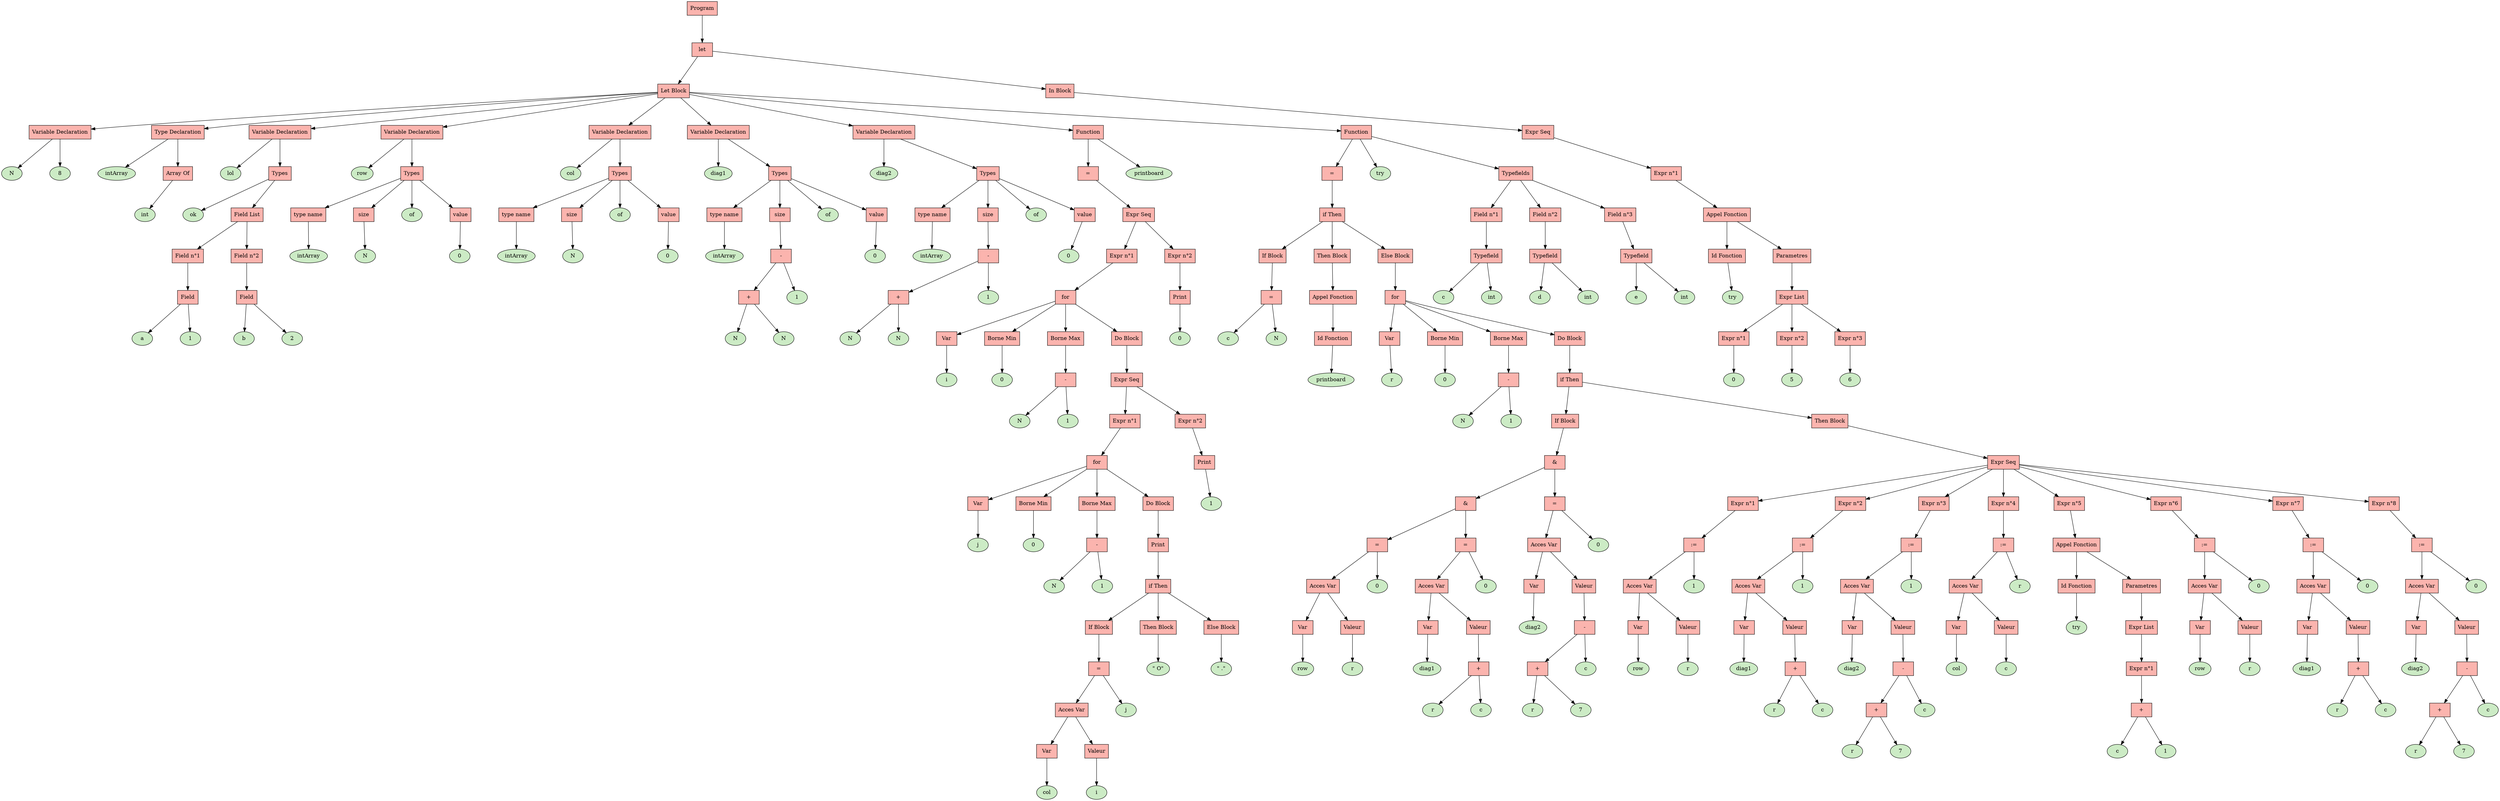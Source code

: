digraph "ast"{

	nodesep=1;
	ranksep=1;

	N0 [label="Program", shape="box", fillcolor="#fbb4ae", style=filled];
	N1 [label="let", shape="box", fillcolor="#fbb4ae", style=filled];
	N2 [label="Let Block", shape="box", fillcolor="#fbb4ae", style=filled];
	N3 [label="Variable Declaration", shape="box", fillcolor="#fbb4ae", style=filled];
	N4 [label="N", shape="oval", fillcolor="#ccebc5", style=filled];
	N5 [label="8", shape="oval", fillcolor="#ccebc5", style=filled];
	N6 [label="Type Declaration", shape="box", fillcolor="#fbb4ae", style=filled];
	N7 [label="intArray", shape="oval", fillcolor="#ccebc5", style=filled];
	N9 [label="int", shape="oval", fillcolor="#ccebc5", style=filled];
	N8 [label="Array Of", shape="box", fillcolor="#fbb4ae", style=filled];
	N10 [label="Variable Declaration", shape="box", fillcolor="#fbb4ae", style=filled];
	N11 [label="lol", shape="oval", fillcolor="#ccebc5", style=filled];
	N12 [label="Types", shape="box", fillcolor="#fbb4ae", style=filled];
	N13 [label="ok", shape="oval", fillcolor="#ccebc5", style=filled];
	N14 [label="Field List", shape="box", fillcolor="#fbb4ae", style=filled];
	N15 [label="Field", shape="box", fillcolor="#fbb4ae", style=filled];
	N16 [label="a", shape="oval", fillcolor="#ccebc5", style=filled];
	N17 [label="1", shape="oval", fillcolor="#ccebc5", style=filled];
	N18 [label="Field n°1", shape="box", fillcolor="#fbb4ae", style=filled];
	N19 [label="Field", shape="box", fillcolor="#fbb4ae", style=filled];
	N20 [label="b", shape="oval", fillcolor="#ccebc5", style=filled];
	N21 [label="2", shape="oval", fillcolor="#ccebc5", style=filled];
	N22 [label="Field n°2", shape="box", fillcolor="#fbb4ae", style=filled];
	N23 [label="Variable Declaration", shape="box", fillcolor="#fbb4ae", style=filled];
	N24 [label="row", shape="oval", fillcolor="#ccebc5", style=filled];
	N25 [label="Types", shape="box", fillcolor="#fbb4ae", style=filled];
	N26 [label="intArray", shape="oval", fillcolor="#ccebc5", style=filled];
	N27 [label="type name", shape="box", fillcolor="#fbb4ae", style=filled];
	N30 [label="N", shape="oval", fillcolor="#ccebc5", style=filled];
	N28 [label="size", shape="box", fillcolor="#fbb4ae", style=filled];
	N31 [label="of", shape="oval", fillcolor="#ccebc5", style=filled];
	N29 [label="value", shape="box", fillcolor="#fbb4ae", style=filled];
	N32 [label="0", shape="oval", fillcolor="#ccebc5", style=filled];
	N33 [label="Variable Declaration", shape="box", fillcolor="#fbb4ae", style=filled];
	N34 [label="col", shape="oval", fillcolor="#ccebc5", style=filled];
	N35 [label="Types", shape="box", fillcolor="#fbb4ae", style=filled];
	N36 [label="intArray", shape="oval", fillcolor="#ccebc5", style=filled];
	N37 [label="type name", shape="box", fillcolor="#fbb4ae", style=filled];
	N40 [label="N", shape="oval", fillcolor="#ccebc5", style=filled];
	N38 [label="size", shape="box", fillcolor="#fbb4ae", style=filled];
	N41 [label="of", shape="oval", fillcolor="#ccebc5", style=filled];
	N39 [label="value", shape="box", fillcolor="#fbb4ae", style=filled];
	N42 [label="0", shape="oval", fillcolor="#ccebc5", style=filled];
	N43 [label="Variable Declaration", shape="box", fillcolor="#fbb4ae", style=filled];
	N44 [label="diag1", shape="oval", fillcolor="#ccebc5", style=filled];
	N45 [label="Types", shape="box", fillcolor="#fbb4ae", style=filled];
	N46 [label="intArray", shape="oval", fillcolor="#ccebc5", style=filled];
	N47 [label="type name", shape="box", fillcolor="#fbb4ae", style=filled];
	N52 [label="N", shape="oval", fillcolor="#ccebc5", style=filled];
	N53 [label="N", shape="oval", fillcolor="#ccebc5", style=filled];
	N51 [label="+", shape="box", fillcolor="#fbb4ae", style=filled];
	N54 [label="1", shape="oval", fillcolor="#ccebc5", style=filled];
	N50 [label="-", shape="box", fillcolor="#fbb4ae", style=filled];
	N48 [label="size", shape="box", fillcolor="#fbb4ae", style=filled];
	N55 [label="of", shape="oval", fillcolor="#ccebc5", style=filled];
	N49 [label="value", shape="box", fillcolor="#fbb4ae", style=filled];
	N56 [label="0", shape="oval", fillcolor="#ccebc5", style=filled];
	N57 [label="Variable Declaration", shape="box", fillcolor="#fbb4ae", style=filled];
	N58 [label="diag2", shape="oval", fillcolor="#ccebc5", style=filled];
	N59 [label="Types", shape="box", fillcolor="#fbb4ae", style=filled];
	N60 [label="intArray", shape="oval", fillcolor="#ccebc5", style=filled];
	N61 [label="type name", shape="box", fillcolor="#fbb4ae", style=filled];
	N66 [label="N", shape="oval", fillcolor="#ccebc5", style=filled];
	N67 [label="N", shape="oval", fillcolor="#ccebc5", style=filled];
	N65 [label="+", shape="box", fillcolor="#fbb4ae", style=filled];
	N68 [label="1", shape="oval", fillcolor="#ccebc5", style=filled];
	N64 [label="-", shape="box", fillcolor="#fbb4ae", style=filled];
	N62 [label="size", shape="box", fillcolor="#fbb4ae", style=filled];
	N69 [label="of", shape="oval", fillcolor="#ccebc5", style=filled];
	N63 [label="value", shape="box", fillcolor="#fbb4ae", style=filled];
	N70 [label="0", shape="oval", fillcolor="#ccebc5", style=filled];
	N71 [label="Function", shape="box", fillcolor="#fbb4ae", style=filled];
	N72 [label="=", shape="box", fillcolor="#fbb4ae", style=filled];
	N73 [label="Expr Seq", shape="box", fillcolor="#fbb4ae", style=filled];
	N80 [label="0", shape="oval", fillcolor="#ccebc5", style=filled];
	N82 [label="N", shape="oval", fillcolor="#ccebc5", style=filled];
	N83 [label="1", shape="oval", fillcolor="#ccebc5", style=filled];
	N81 [label="-", shape="box", fillcolor="#fbb4ae", style=filled];
	N84 [label="Expr Seq", shape="box", fillcolor="#fbb4ae", style=filled];
	N91 [label="0", shape="oval", fillcolor="#ccebc5", style=filled];
	N93 [label="N", shape="oval", fillcolor="#ccebc5", style=filled];
	N94 [label="1", shape="oval", fillcolor="#ccebc5", style=filled];
	N92 [label="-", shape="box", fillcolor="#fbb4ae", style=filled];
	N96 [label="if Then", shape="box", fillcolor="#fbb4ae", style=filled];
	N97 [label="If Block", shape="box", fillcolor="#fbb4ae", style=filled];
	N98 [label="Then Block", shape="box", fillcolor="#fbb4ae", style=filled];
	N100 [label="Acces Var", shape="box", fillcolor="#fbb4ae", style=filled];
	N101 [label="col", shape="oval", fillcolor="#ccebc5", style=filled];
	N102 [label="Var", shape="box", fillcolor="#fbb4ae", style=filled];
	N103 [label="Valeur", shape="box", fillcolor="#fbb4ae", style=filled];
	N104 [label="i", shape="oval", fillcolor="#ccebc5", style=filled];
	N105 [label="j", shape="oval", fillcolor="#ccebc5", style=filled];
	N99 [label="=", shape="box", fillcolor="#fbb4ae", style=filled];
	N106 [label="\" O\"", shape="oval", fillcolor="#ccebc5", style=filled];
	N107 [label="Else Block", shape="box", fillcolor="#fbb4ae", style=filled];
	N108 [label="\" .\"", shape="oval", fillcolor="#ccebc5", style=filled];
	N95 [label="Print", shape="box", fillcolor="#fbb4ae", style=filled];
	N85 [label="for", shape="box", fillcolor="#fbb4ae", style=filled];
	N90 [label="Var", shape="box", fillcolor="#fbb4ae", style=filled];
	N86 [label="j", shape="oval", fillcolor="#ccebc5", style=filled];
	N87 [label="Borne Min", shape="box", fillcolor="#fbb4ae", style=filled];
	N88 [label="Borne Max", shape="box", fillcolor="#fbb4ae", style=filled];
	N89 [label="Do Block", shape="box", fillcolor="#fbb4ae", style=filled];
	N109 [label="Expr n°1", shape="box", fillcolor="#fbb4ae", style=filled];
	N111 [label="1", shape="oval", fillcolor="#ccebc5", style=filled];
	N110 [label="Print", shape="box", fillcolor="#fbb4ae", style=filled];
	N112 [label="Expr n°2", shape="box", fillcolor="#fbb4ae", style=filled];
	N74 [label="for", shape="box", fillcolor="#fbb4ae", style=filled];
	N79 [label="Var", shape="box", fillcolor="#fbb4ae", style=filled];
	N75 [label="i", shape="oval", fillcolor="#ccebc5", style=filled];
	N76 [label="Borne Min", shape="box", fillcolor="#fbb4ae", style=filled];
	N77 [label="Borne Max", shape="box", fillcolor="#fbb4ae", style=filled];
	N78 [label="Do Block", shape="box", fillcolor="#fbb4ae", style=filled];
	N113 [label="Expr n°1", shape="box", fillcolor="#fbb4ae", style=filled];
	N115 [label="0", shape="oval", fillcolor="#ccebc5", style=filled];
	N114 [label="Print", shape="box", fillcolor="#fbb4ae", style=filled];
	N116 [label="Expr n°2", shape="box", fillcolor="#fbb4ae", style=filled];
	N117 [label="printboard", shape="oval", fillcolor="#ccebc5", style=filled];
	N118 [label="Function", shape="box", fillcolor="#fbb4ae", style=filled];
	N119 [label="=", shape="box", fillcolor="#fbb4ae", style=filled];
	N120 [label="if Then", shape="box", fillcolor="#fbb4ae", style=filled];
	N121 [label="If Block", shape="box", fillcolor="#fbb4ae", style=filled];
	N122 [label="Then Block", shape="box", fillcolor="#fbb4ae", style=filled];
	N124 [label="c", shape="oval", fillcolor="#ccebc5", style=filled];
	N125 [label="N", shape="oval", fillcolor="#ccebc5", style=filled];
	N123 [label="=", shape="box", fillcolor="#fbb4ae", style=filled];
	N126 [label="Appel Fonction", shape="box", fillcolor="#fbb4ae", style=filled];
	N127 [label="printboard", shape="oval", fillcolor="#ccebc5", style=filled];
	N128 [label="Id Fonction", shape="box", fillcolor="#fbb4ae", style=filled];
	N129 [label="Else Block", shape="box", fillcolor="#fbb4ae", style=filled];
	N136 [label="0", shape="oval", fillcolor="#ccebc5", style=filled];
	N138 [label="N", shape="oval", fillcolor="#ccebc5", style=filled];
	N139 [label="1", shape="oval", fillcolor="#ccebc5", style=filled];
	N137 [label="-", shape="box", fillcolor="#fbb4ae", style=filled];
	N140 [label="if Then", shape="box", fillcolor="#fbb4ae", style=filled];
	N141 [label="If Block", shape="box", fillcolor="#fbb4ae", style=filled];
	N142 [label="Then Block", shape="box", fillcolor="#fbb4ae", style=filled];
	N146 [label="Acces Var", shape="box", fillcolor="#fbb4ae", style=filled];
	N147 [label="row", shape="oval", fillcolor="#ccebc5", style=filled];
	N148 [label="Var", shape="box", fillcolor="#fbb4ae", style=filled];
	N149 [label="Valeur", shape="box", fillcolor="#fbb4ae", style=filled];
	N150 [label="r", shape="oval", fillcolor="#ccebc5", style=filled];
	N151 [label="0", shape="oval", fillcolor="#ccebc5", style=filled];
	N145 [label="=", shape="box", fillcolor="#fbb4ae", style=filled];
	N153 [label="Acces Var", shape="box", fillcolor="#fbb4ae", style=filled];
	N154 [label="diag1", shape="oval", fillcolor="#ccebc5", style=filled];
	N155 [label="Var", shape="box", fillcolor="#fbb4ae", style=filled];
	N156 [label="Valeur", shape="box", fillcolor="#fbb4ae", style=filled];
	N158 [label="r", shape="oval", fillcolor="#ccebc5", style=filled];
	N159 [label="c", shape="oval", fillcolor="#ccebc5", style=filled];
	N157 [label="+", shape="box", fillcolor="#fbb4ae", style=filled];
	N160 [label="0", shape="oval", fillcolor="#ccebc5", style=filled];
	N152 [label="=", shape="box", fillcolor="#fbb4ae", style=filled];
	N144 [label="&", shape="box", fillcolor="#fbb4ae", style=filled];
	N162 [label="Acces Var", shape="box", fillcolor="#fbb4ae", style=filled];
	N163 [label="diag2", shape="oval", fillcolor="#ccebc5", style=filled];
	N164 [label="Var", shape="box", fillcolor="#fbb4ae", style=filled];
	N165 [label="Valeur", shape="box", fillcolor="#fbb4ae", style=filled];
	N168 [label="r", shape="oval", fillcolor="#ccebc5", style=filled];
	N169 [label="7", shape="oval", fillcolor="#ccebc5", style=filled];
	N167 [label="+", shape="box", fillcolor="#fbb4ae", style=filled];
	N170 [label="c", shape="oval", fillcolor="#ccebc5", style=filled];
	N166 [label="-", shape="box", fillcolor="#fbb4ae", style=filled];
	N171 [label="0", shape="oval", fillcolor="#ccebc5", style=filled];
	N161 [label="=", shape="box", fillcolor="#fbb4ae", style=filled];
	N143 [label="&", shape="box", fillcolor="#fbb4ae", style=filled];
	N172 [label="Expr Seq", shape="box", fillcolor="#fbb4ae", style=filled];
	N174 [label="Acces Var", shape="box", fillcolor="#fbb4ae", style=filled];
	N175 [label="row", shape="oval", fillcolor="#ccebc5", style=filled];
	N176 [label="Var", shape="box", fillcolor="#fbb4ae", style=filled];
	N177 [label="Valeur", shape="box", fillcolor="#fbb4ae", style=filled];
	N178 [label="r", shape="oval", fillcolor="#ccebc5", style=filled];
	N179 [label="1", shape="oval", fillcolor="#ccebc5", style=filled];
	N173 [label=":=", shape="box", fillcolor="#fbb4ae", style=filled];
	N180 [label="Expr n°1", shape="box", fillcolor="#fbb4ae", style=filled];
	N182 [label="Acces Var", shape="box", fillcolor="#fbb4ae", style=filled];
	N183 [label="diag1", shape="oval", fillcolor="#ccebc5", style=filled];
	N184 [label="Var", shape="box", fillcolor="#fbb4ae", style=filled];
	N185 [label="Valeur", shape="box", fillcolor="#fbb4ae", style=filled];
	N187 [label="r", shape="oval", fillcolor="#ccebc5", style=filled];
	N188 [label="c", shape="oval", fillcolor="#ccebc5", style=filled];
	N186 [label="+", shape="box", fillcolor="#fbb4ae", style=filled];
	N189 [label="1", shape="oval", fillcolor="#ccebc5", style=filled];
	N181 [label=":=", shape="box", fillcolor="#fbb4ae", style=filled];
	N190 [label="Expr n°2", shape="box", fillcolor="#fbb4ae", style=filled];
	N192 [label="Acces Var", shape="box", fillcolor="#fbb4ae", style=filled];
	N193 [label="diag2", shape="oval", fillcolor="#ccebc5", style=filled];
	N194 [label="Var", shape="box", fillcolor="#fbb4ae", style=filled];
	N195 [label="Valeur", shape="box", fillcolor="#fbb4ae", style=filled];
	N198 [label="r", shape="oval", fillcolor="#ccebc5", style=filled];
	N199 [label="7", shape="oval", fillcolor="#ccebc5", style=filled];
	N197 [label="+", shape="box", fillcolor="#fbb4ae", style=filled];
	N200 [label="c", shape="oval", fillcolor="#ccebc5", style=filled];
	N196 [label="-", shape="box", fillcolor="#fbb4ae", style=filled];
	N201 [label="1", shape="oval", fillcolor="#ccebc5", style=filled];
	N191 [label=":=", shape="box", fillcolor="#fbb4ae", style=filled];
	N202 [label="Expr n°3", shape="box", fillcolor="#fbb4ae", style=filled];
	N204 [label="Acces Var", shape="box", fillcolor="#fbb4ae", style=filled];
	N205 [label="col", shape="oval", fillcolor="#ccebc5", style=filled];
	N206 [label="Var", shape="box", fillcolor="#fbb4ae", style=filled];
	N207 [label="Valeur", shape="box", fillcolor="#fbb4ae", style=filled];
	N208 [label="c", shape="oval", fillcolor="#ccebc5", style=filled];
	N209 [label="r", shape="oval", fillcolor="#ccebc5", style=filled];
	N203 [label=":=", shape="box", fillcolor="#fbb4ae", style=filled];
	N210 [label="Expr n°4", shape="box", fillcolor="#fbb4ae", style=filled];
	N211 [label="Appel Fonction", shape="box", fillcolor="#fbb4ae", style=filled];
	N212 [label="try", shape="oval", fillcolor="#ccebc5", style=filled];
	N213 [label="Id Fonction", shape="box", fillcolor="#fbb4ae", style=filled];
	N214 [label="Parametres", shape="box", fillcolor="#fbb4ae", style=filled];
	N215 [label="Expr List", shape="box", fillcolor="#fbb4ae", style=filled];
	N217 [label="c", shape="oval", fillcolor="#ccebc5", style=filled];
	N218 [label="1", shape="oval", fillcolor="#ccebc5", style=filled];
	N216 [label="+", shape="box", fillcolor="#fbb4ae", style=filled];
	N219 [label="Expr n°1", shape="box", fillcolor="#fbb4ae", style=filled];
	N220 [label="Expr n°5", shape="box", fillcolor="#fbb4ae", style=filled];
	N222 [label="Acces Var", shape="box", fillcolor="#fbb4ae", style=filled];
	N223 [label="row", shape="oval", fillcolor="#ccebc5", style=filled];
	N224 [label="Var", shape="box", fillcolor="#fbb4ae", style=filled];
	N225 [label="Valeur", shape="box", fillcolor="#fbb4ae", style=filled];
	N226 [label="r", shape="oval", fillcolor="#ccebc5", style=filled];
	N227 [label="0", shape="oval", fillcolor="#ccebc5", style=filled];
	N221 [label=":=", shape="box", fillcolor="#fbb4ae", style=filled];
	N228 [label="Expr n°6", shape="box", fillcolor="#fbb4ae", style=filled];
	N230 [label="Acces Var", shape="box", fillcolor="#fbb4ae", style=filled];
	N231 [label="diag1", shape="oval", fillcolor="#ccebc5", style=filled];
	N232 [label="Var", shape="box", fillcolor="#fbb4ae", style=filled];
	N233 [label="Valeur", shape="box", fillcolor="#fbb4ae", style=filled];
	N235 [label="r", shape="oval", fillcolor="#ccebc5", style=filled];
	N236 [label="c", shape="oval", fillcolor="#ccebc5", style=filled];
	N234 [label="+", shape="box", fillcolor="#fbb4ae", style=filled];
	N237 [label="0", shape="oval", fillcolor="#ccebc5", style=filled];
	N229 [label=":=", shape="box", fillcolor="#fbb4ae", style=filled];
	N238 [label="Expr n°7", shape="box", fillcolor="#fbb4ae", style=filled];
	N240 [label="Acces Var", shape="box", fillcolor="#fbb4ae", style=filled];
	N241 [label="diag2", shape="oval", fillcolor="#ccebc5", style=filled];
	N242 [label="Var", shape="box", fillcolor="#fbb4ae", style=filled];
	N243 [label="Valeur", shape="box", fillcolor="#fbb4ae", style=filled];
	N246 [label="r", shape="oval", fillcolor="#ccebc5", style=filled];
	N247 [label="7", shape="oval", fillcolor="#ccebc5", style=filled];
	N245 [label="+", shape="box", fillcolor="#fbb4ae", style=filled];
	N248 [label="c", shape="oval", fillcolor="#ccebc5", style=filled];
	N244 [label="-", shape="box", fillcolor="#fbb4ae", style=filled];
	N249 [label="0", shape="oval", fillcolor="#ccebc5", style=filled];
	N239 [label=":=", shape="box", fillcolor="#fbb4ae", style=filled];
	N250 [label="Expr n°8", shape="box", fillcolor="#fbb4ae", style=filled];
	N130 [label="for", shape="box", fillcolor="#fbb4ae", style=filled];
	N135 [label="Var", shape="box", fillcolor="#fbb4ae", style=filled];
	N131 [label="r", shape="oval", fillcolor="#ccebc5", style=filled];
	N132 [label="Borne Min", shape="box", fillcolor="#fbb4ae", style=filled];
	N133 [label="Borne Max", shape="box", fillcolor="#fbb4ae", style=filled];
	N134 [label="Do Block", shape="box", fillcolor="#fbb4ae", style=filled];
	N251 [label="try", shape="oval", fillcolor="#ccebc5", style=filled];
	N252 [label="Typefields", shape="box", fillcolor="#fbb4ae", style=filled];
	N253 [label="Typefield", shape="box", fillcolor="#fbb4ae", style=filled];
	N254 [label="c", shape="oval", fillcolor="#ccebc5", style=filled];
	N255 [label="int", shape="oval", fillcolor="#ccebc5", style=filled];
	N256 [label="Field n°1", shape="box", fillcolor="#fbb4ae", style=filled];
	N257 [label="Typefield", shape="box", fillcolor="#fbb4ae", style=filled];
	N258 [label="d", shape="oval", fillcolor="#ccebc5", style=filled];
	N259 [label="int", shape="oval", fillcolor="#ccebc5", style=filled];
	N260 [label="Field n°2", shape="box", fillcolor="#fbb4ae", style=filled];
	N261 [label="Typefield", shape="box", fillcolor="#fbb4ae", style=filled];
	N262 [label="e", shape="oval", fillcolor="#ccebc5", style=filled];
	N263 [label="int", shape="oval", fillcolor="#ccebc5", style=filled];
	N264 [label="Field n°3", shape="box", fillcolor="#fbb4ae", style=filled];
	N265 [label="In Block", shape="box", fillcolor="#fbb4ae", style=filled];
	N266 [label="Expr Seq", shape="box", fillcolor="#fbb4ae", style=filled];
	N267 [label="Appel Fonction", shape="box", fillcolor="#fbb4ae", style=filled];
	N268 [label="try", shape="oval", fillcolor="#ccebc5", style=filled];
	N269 [label="Id Fonction", shape="box", fillcolor="#fbb4ae", style=filled];
	N270 [label="Parametres", shape="box", fillcolor="#fbb4ae", style=filled];
	N271 [label="Expr List", shape="box", fillcolor="#fbb4ae", style=filled];
	N272 [label="0", shape="oval", fillcolor="#ccebc5", style=filled];
	N273 [label="Expr n°1", shape="box", fillcolor="#fbb4ae", style=filled];
	N274 [label="5", shape="oval", fillcolor="#ccebc5", style=filled];
	N275 [label="Expr n°2", shape="box", fillcolor="#fbb4ae", style=filled];
	N276 [label="6", shape="oval", fillcolor="#ccebc5", style=filled];
	N277 [label="Expr n°3", shape="box", fillcolor="#fbb4ae", style=filled];
	N278 [label="Expr n°1", shape="box", fillcolor="#fbb4ae", style=filled];

	N1 -> N2; 
	N3 -> N4; 
	N3 -> N5; 
	N2 -> N3; 
	N6 -> N7; 
	N8 -> N9; 
	N6 -> N8; 
	N2 -> N6; 
	N10 -> N11; 
	N12 -> N13; 
	N15 -> N16; 
	N15 -> N17; 
	N14 -> N18; 
	N18 -> N15; 
	N19 -> N20; 
	N19 -> N21; 
	N14 -> N22; 
	N22 -> N19; 
	N12 -> N14; 
	N10 -> N12; 
	N2 -> N10; 
	N23 -> N24; 
	N25 -> N27; 
	N27 -> N26; 
	N25 -> N28; 
	N28 -> N30; 
	N25 -> N31; 
	N25 -> N29; 
	N29 -> N32; 
	N23 -> N25; 
	N2 -> N23; 
	N33 -> N34; 
	N35 -> N37; 
	N37 -> N36; 
	N35 -> N38; 
	N38 -> N40; 
	N35 -> N41; 
	N35 -> N39; 
	N39 -> N42; 
	N33 -> N35; 
	N2 -> N33; 
	N43 -> N44; 
	N45 -> N47; 
	N47 -> N46; 
	N51 -> N52; 
	N51 -> N53; 
	N50 -> N51; 
	N50 -> N54; 
	N45 -> N48; 
	N48 -> N50; 
	N45 -> N55; 
	N45 -> N49; 
	N49 -> N56; 
	N43 -> N45; 
	N2 -> N43; 
	N57 -> N58; 
	N59 -> N61; 
	N61 -> N60; 
	N65 -> N66; 
	N65 -> N67; 
	N64 -> N65; 
	N64 -> N68; 
	N59 -> N62; 
	N62 -> N64; 
	N59 -> N69; 
	N59 -> N63; 
	N63 -> N70; 
	N57 -> N59; 
	N2 -> N57; 
	N81 -> N82; 
	N81 -> N83; 
	N92 -> N93; 
	N92 -> N94; 
	N100 -> N102; 
	N102 -> N101; 
	N100 -> N103; 
	N103 -> N104; 
	N99 -> N100; 
	N99 -> N105; 
	N96 -> N97; 
	N96 -> N98; 
	N97 -> N99; 
	N98 -> N106; 
	N96 -> N107; 
	N107 -> N108; 
	N95 -> N96; 
	N85 -> N90; 
	N90 -> N86; 
	N85 -> N87; 
	N87 -> N91; 
	N85 -> N88; 
	N88 -> N92; 
	N85 -> N89; 
	N89 -> N95; 
	N84 -> N109; 
	N109 -> N85; 
	N110 -> N111; 
	N84 -> N112; 
	N112 -> N110; 
	N74 -> N79; 
	N79 -> N75; 
	N74 -> N76; 
	N76 -> N80; 
	N74 -> N77; 
	N77 -> N81; 
	N74 -> N78; 
	N78 -> N84; 
	N73 -> N113; 
	N113 -> N74; 
	N114 -> N115; 
	N73 -> N116; 
	N116 -> N114; 
	N72 -> N73; 
	N71 -> N117; 
	N71 -> N72; 
	N2 -> N71; 
	N123 -> N124; 
	N123 -> N125; 
	N126 -> N128; 
	N128 -> N127; 
	N120 -> N121; 
	N120 -> N122; 
	N121 -> N123; 
	N122 -> N126; 
	N137 -> N138; 
	N137 -> N139; 
	N146 -> N148; 
	N148 -> N147; 
	N146 -> N149; 
	N149 -> N150; 
	N145 -> N146; 
	N145 -> N151; 
	N153 -> N155; 
	N155 -> N154; 
	N153 -> N156; 
	N157 -> N158; 
	N157 -> N159; 
	N156 -> N157; 
	N152 -> N153; 
	N152 -> N160; 
	N144 -> N145; 
	N144 -> N152; 
	N162 -> N164; 
	N164 -> N163; 
	N162 -> N165; 
	N167 -> N168; 
	N167 -> N169; 
	N166 -> N167; 
	N166 -> N170; 
	N165 -> N166; 
	N161 -> N162; 
	N161 -> N171; 
	N143 -> N144; 
	N143 -> N161; 
	N174 -> N176; 
	N176 -> N175; 
	N174 -> N177; 
	N177 -> N178; 
	N173 -> N174; 
	N173 -> N179; 
	N172 -> N180; 
	N180 -> N173; 
	N182 -> N184; 
	N184 -> N183; 
	N182 -> N185; 
	N186 -> N187; 
	N186 -> N188; 
	N185 -> N186; 
	N181 -> N182; 
	N181 -> N189; 
	N172 -> N190; 
	N190 -> N181; 
	N192 -> N194; 
	N194 -> N193; 
	N192 -> N195; 
	N197 -> N198; 
	N197 -> N199; 
	N196 -> N197; 
	N196 -> N200; 
	N195 -> N196; 
	N191 -> N192; 
	N191 -> N201; 
	N172 -> N202; 
	N202 -> N191; 
	N204 -> N206; 
	N206 -> N205; 
	N204 -> N207; 
	N207 -> N208; 
	N203 -> N204; 
	N203 -> N209; 
	N172 -> N210; 
	N210 -> N203; 
	N211 -> N213; 
	N213 -> N212; 
	N211 -> N214; 
	N216 -> N217; 
	N216 -> N218; 
	N215 -> N219; 
	N219 -> N216; 
	N214 -> N215; 
	N172 -> N220; 
	N220 -> N211; 
	N222 -> N224; 
	N224 -> N223; 
	N222 -> N225; 
	N225 -> N226; 
	N221 -> N222; 
	N221 -> N227; 
	N172 -> N228; 
	N228 -> N221; 
	N230 -> N232; 
	N232 -> N231; 
	N230 -> N233; 
	N234 -> N235; 
	N234 -> N236; 
	N233 -> N234; 
	N229 -> N230; 
	N229 -> N237; 
	N172 -> N238; 
	N238 -> N229; 
	N240 -> N242; 
	N242 -> N241; 
	N240 -> N243; 
	N245 -> N246; 
	N245 -> N247; 
	N244 -> N245; 
	N244 -> N248; 
	N243 -> N244; 
	N239 -> N240; 
	N239 -> N249; 
	N172 -> N250; 
	N250 -> N239; 
	N140 -> N141; 
	N140 -> N142; 
	N141 -> N143; 
	N142 -> N172; 
	N130 -> N135; 
	N135 -> N131; 
	N130 -> N132; 
	N132 -> N136; 
	N130 -> N133; 
	N133 -> N137; 
	N130 -> N134; 
	N134 -> N140; 
	N120 -> N129; 
	N129 -> N130; 
	N119 -> N120; 
	N118 -> N251; 
	N253 -> N254; 
	N253 -> N255; 
	N252 -> N256; 
	N256 -> N253; 
	N257 -> N258; 
	N257 -> N259; 
	N252 -> N260; 
	N260 -> N257; 
	N261 -> N262; 
	N261 -> N263; 
	N252 -> N264; 
	N264 -> N261; 
	N118 -> N252; 
	N118 -> N119; 
	N2 -> N118; 
	N1 -> N265; 
	N267 -> N269; 
	N269 -> N268; 
	N267 -> N270; 
	N271 -> N273; 
	N273 -> N272; 
	N271 -> N275; 
	N275 -> N274; 
	N271 -> N277; 
	N277 -> N276; 
	N270 -> N271; 
	N266 -> N278; 
	N278 -> N267; 
	N265 -> N266; 
	N0 -> N1; 
}